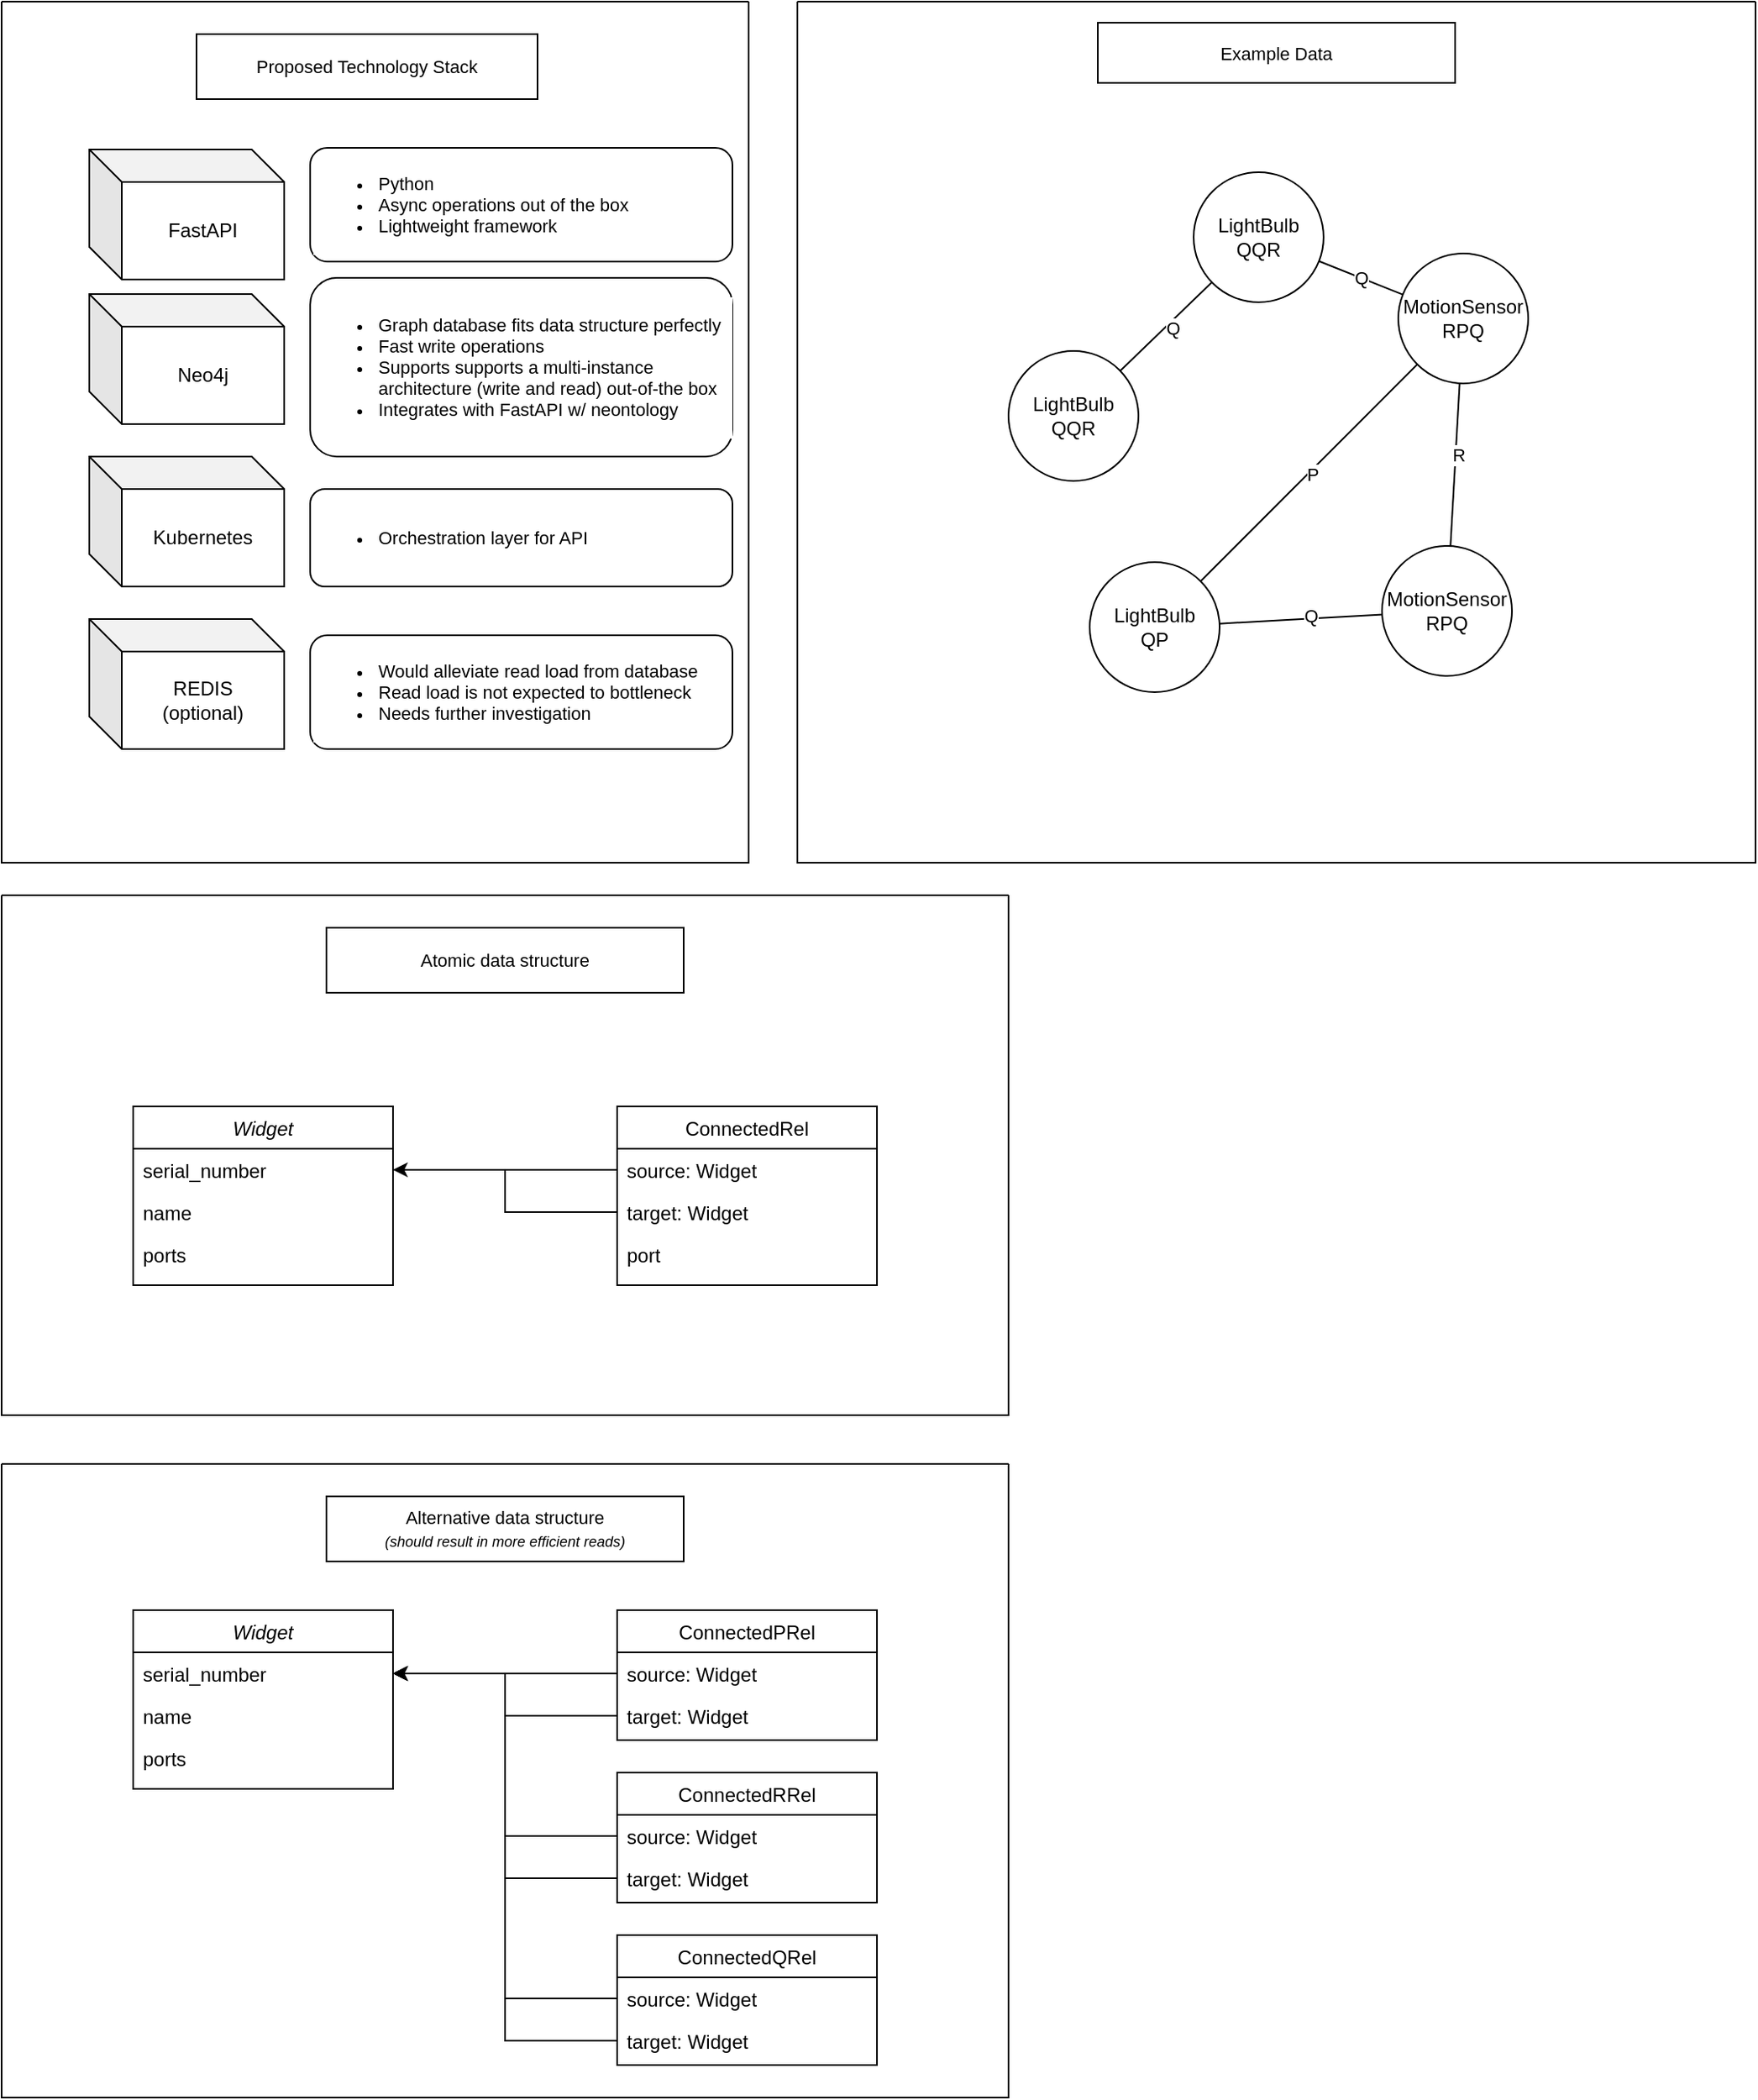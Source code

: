 <mxfile version="24.8.0">
  <diagram id="C5RBs43oDa-KdzZeNtuy" name="Page-1">
    <mxGraphModel dx="2074" dy="2281" grid="1" gridSize="10" guides="1" tooltips="1" connect="1" arrows="1" fold="1" page="1" pageScale="1" pageWidth="827" pageHeight="1169" math="0" shadow="0">
      <root>
        <mxCell id="WIyWlLk6GJQsqaUBKTNV-0" />
        <mxCell id="WIyWlLk6GJQsqaUBKTNV-1" parent="WIyWlLk6GJQsqaUBKTNV-0" />
        <mxCell id="JiiohZhis1WU2P5ns0Ii-33" value="" style="swimlane;startSize=0;fontFamily=Helvetica;fontSize=11;fontColor=default;labelBackgroundColor=default;" parent="WIyWlLk6GJQsqaUBKTNV-1" vertex="1">
          <mxGeometry x="840" y="-450" width="590" height="530" as="geometry" />
        </mxCell>
        <mxCell id="JiiohZhis1WU2P5ns0Ii-34" value="Example Data" style="rounded=0;whiteSpace=wrap;html=1;fontFamily=Helvetica;fontSize=11;fontColor=default;labelBackgroundColor=default;" parent="JiiohZhis1WU2P5ns0Ii-33" vertex="1">
          <mxGeometry x="185" y="13" width="220" height="37" as="geometry" />
        </mxCell>
        <mxCell id="JiiohZhis1WU2P5ns0Ii-35" value="" style="group" parent="JiiohZhis1WU2P5ns0Ii-33" connectable="0" vertex="1">
          <mxGeometry x="130" y="105" width="320" height="320" as="geometry" />
        </mxCell>
        <mxCell id="JiiohZhis1WU2P5ns0Ii-17" style="edgeStyle=none;shape=connector;curved=0;rounded=0;orthogonalLoop=1;jettySize=auto;html=1;strokeColor=default;align=center;verticalAlign=middle;fontFamily=Helvetica;fontSize=11;fontColor=default;labelBackgroundColor=default;endArrow=none;endFill=0;" parent="JiiohZhis1WU2P5ns0Ii-35" source="JiiohZhis1WU2P5ns0Ii-8" target="JiiohZhis1WU2P5ns0Ii-11" edge="1">
          <mxGeometry relative="1" as="geometry" />
        </mxCell>
        <mxCell id="JiiohZhis1WU2P5ns0Ii-18" value="Q" style="edgeLabel;html=1;align=center;verticalAlign=middle;resizable=0;points=[];fontFamily=Helvetica;fontSize=11;fontColor=default;labelBackgroundColor=default;" parent="JiiohZhis1WU2P5ns0Ii-17" connectable="0" vertex="1">
          <mxGeometry x="-0.068" y="3" relative="1" as="geometry">
            <mxPoint as="offset" />
          </mxGeometry>
        </mxCell>
        <mxCell id="JiiohZhis1WU2P5ns0Ii-8" value="LightBulb&lt;br&gt;QQR" style="ellipse;whiteSpace=wrap;html=1;aspect=fixed;" parent="JiiohZhis1WU2P5ns0Ii-35" vertex="1">
          <mxGeometry x="114" width="80" height="80" as="geometry" />
        </mxCell>
        <mxCell id="JiiohZhis1WU2P5ns0Ii-13" style="rounded=0;orthogonalLoop=1;jettySize=auto;html=1;strokeColor=default;curved=0;endArrow=none;endFill=0;" parent="JiiohZhis1WU2P5ns0Ii-35" source="JiiohZhis1WU2P5ns0Ii-9" target="JiiohZhis1WU2P5ns0Ii-8" edge="1">
          <mxGeometry relative="1" as="geometry" />
        </mxCell>
        <mxCell id="JiiohZhis1WU2P5ns0Ii-28" value="Q" style="edgeLabel;html=1;align=center;verticalAlign=middle;resizable=0;points=[];fontFamily=Helvetica;fontSize=11;fontColor=default;labelBackgroundColor=default;" parent="JiiohZhis1WU2P5ns0Ii-13" connectable="0" vertex="1">
          <mxGeometry x="0.02" relative="1" as="geometry">
            <mxPoint as="offset" />
          </mxGeometry>
        </mxCell>
        <mxCell id="JiiohZhis1WU2P5ns0Ii-24" style="edgeStyle=none;shape=connector;curved=0;rounded=0;orthogonalLoop=1;jettySize=auto;html=1;strokeColor=default;align=center;verticalAlign=middle;fontFamily=Helvetica;fontSize=11;fontColor=default;labelBackgroundColor=default;endArrow=none;endFill=0;" parent="JiiohZhis1WU2P5ns0Ii-35" source="JiiohZhis1WU2P5ns0Ii-9" target="JiiohZhis1WU2P5ns0Ii-12" edge="1">
          <mxGeometry relative="1" as="geometry" />
        </mxCell>
        <mxCell id="JiiohZhis1WU2P5ns0Ii-27" value="P" style="edgeLabel;html=1;align=center;verticalAlign=middle;resizable=0;points=[];fontFamily=Helvetica;fontSize=11;fontColor=default;labelBackgroundColor=default;" parent="JiiohZhis1WU2P5ns0Ii-24" connectable="0" vertex="1">
          <mxGeometry x="-0.009" y="2" relative="1" as="geometry">
            <mxPoint as="offset" />
          </mxGeometry>
        </mxCell>
        <mxCell id="JiiohZhis1WU2P5ns0Ii-9" value="MotionSensor&lt;br&gt;RPQ" style="ellipse;whiteSpace=wrap;html=1;aspect=fixed;" parent="JiiohZhis1WU2P5ns0Ii-35" vertex="1">
          <mxGeometry x="240" y="50" width="80" height="80" as="geometry" />
        </mxCell>
        <mxCell id="JiiohZhis1WU2P5ns0Ii-20" style="edgeStyle=none;shape=connector;curved=0;rounded=0;orthogonalLoop=1;jettySize=auto;html=1;strokeColor=default;align=center;verticalAlign=middle;fontFamily=Helvetica;fontSize=11;fontColor=default;labelBackgroundColor=default;endArrow=none;endFill=0;" parent="JiiohZhis1WU2P5ns0Ii-35" source="JiiohZhis1WU2P5ns0Ii-10" target="JiiohZhis1WU2P5ns0Ii-9" edge="1">
          <mxGeometry relative="1" as="geometry" />
        </mxCell>
        <mxCell id="JiiohZhis1WU2P5ns0Ii-29" value="R" style="edgeLabel;html=1;align=center;verticalAlign=middle;resizable=0;points=[];fontFamily=Helvetica;fontSize=11;fontColor=default;labelBackgroundColor=default;" parent="JiiohZhis1WU2P5ns0Ii-20" connectable="0" vertex="1">
          <mxGeometry x="0.115" y="-1" relative="1" as="geometry">
            <mxPoint as="offset" />
          </mxGeometry>
        </mxCell>
        <mxCell id="JiiohZhis1WU2P5ns0Ii-10" value="MotionSensor&lt;br&gt;RPQ" style="ellipse;whiteSpace=wrap;html=1;aspect=fixed;" parent="JiiohZhis1WU2P5ns0Ii-35" vertex="1">
          <mxGeometry x="230" y="230" width="80" height="80" as="geometry" />
        </mxCell>
        <mxCell id="JiiohZhis1WU2P5ns0Ii-11" value="LightBulb&lt;br&gt;QQR" style="ellipse;whiteSpace=wrap;html=1;aspect=fixed;" parent="JiiohZhis1WU2P5ns0Ii-35" vertex="1">
          <mxGeometry y="110" width="80" height="80" as="geometry" />
        </mxCell>
        <mxCell id="JiiohZhis1WU2P5ns0Ii-22" style="edgeStyle=none;shape=connector;curved=0;rounded=0;orthogonalLoop=1;jettySize=auto;html=1;strokeColor=default;align=center;verticalAlign=middle;fontFamily=Helvetica;fontSize=11;fontColor=default;labelBackgroundColor=default;endArrow=none;endFill=0;" parent="JiiohZhis1WU2P5ns0Ii-35" source="JiiohZhis1WU2P5ns0Ii-12" target="JiiohZhis1WU2P5ns0Ii-10" edge="1">
          <mxGeometry relative="1" as="geometry" />
        </mxCell>
        <mxCell id="JiiohZhis1WU2P5ns0Ii-30" value="Q" style="edgeLabel;html=1;align=center;verticalAlign=middle;resizable=0;points=[];fontFamily=Helvetica;fontSize=11;fontColor=default;labelBackgroundColor=default;" parent="JiiohZhis1WU2P5ns0Ii-22" connectable="0" vertex="1">
          <mxGeometry x="0.116" y="2" relative="1" as="geometry">
            <mxPoint as="offset" />
          </mxGeometry>
        </mxCell>
        <mxCell id="JiiohZhis1WU2P5ns0Ii-12" value="LightBulb&lt;br&gt;QP" style="ellipse;whiteSpace=wrap;html=1;aspect=fixed;" parent="JiiohZhis1WU2P5ns0Ii-35" vertex="1">
          <mxGeometry x="50" y="240" width="80" height="80" as="geometry" />
        </mxCell>
        <mxCell id="JiiohZhis1WU2P5ns0Ii-36" value="" style="swimlane;startSize=0;fontFamily=Helvetica;fontSize=11;fontColor=default;labelBackgroundColor=default;" parent="WIyWlLk6GJQsqaUBKTNV-1" vertex="1">
          <mxGeometry x="350" y="100" width="620" height="320" as="geometry" />
        </mxCell>
        <mxCell id="JiiohZhis1WU2P5ns0Ii-37" value="Atomic data structure" style="whiteSpace=wrap;html=1;fontFamily=Helvetica;fontSize=11;fontColor=default;labelBackgroundColor=default;" parent="JiiohZhis1WU2P5ns0Ii-36" vertex="1">
          <mxGeometry x="200" y="20" width="220" height="40" as="geometry" />
        </mxCell>
        <mxCell id="zkfFHV4jXpPFQw0GAbJ--0" value="Widget" style="swimlane;fontStyle=2;align=center;verticalAlign=top;childLayout=stackLayout;horizontal=1;startSize=26;horizontalStack=0;resizeParent=1;resizeLast=0;collapsible=1;marginBottom=0;rounded=0;shadow=0;strokeWidth=1;swimlaneLine=1;" parent="JiiohZhis1WU2P5ns0Ii-36" vertex="1">
          <mxGeometry x="81" y="130" width="160" height="110" as="geometry">
            <mxRectangle x="230" y="140" width="160" height="26" as="alternateBounds" />
          </mxGeometry>
        </mxCell>
        <mxCell id="zkfFHV4jXpPFQw0GAbJ--1" value="serial_number" style="text;align=left;verticalAlign=top;spacingLeft=4;spacingRight=4;overflow=hidden;rotatable=0;points=[[0,0.5],[1,0.5]];portConstraint=eastwest;" parent="zkfFHV4jXpPFQw0GAbJ--0" vertex="1">
          <mxGeometry y="26" width="160" height="26" as="geometry" />
        </mxCell>
        <mxCell id="zkfFHV4jXpPFQw0GAbJ--2" value="name" style="text;align=left;verticalAlign=top;spacingLeft=4;spacingRight=4;overflow=hidden;rotatable=0;points=[[0,0.5],[1,0.5]];portConstraint=eastwest;rounded=0;shadow=0;html=0;" parent="zkfFHV4jXpPFQw0GAbJ--0" vertex="1">
          <mxGeometry y="52" width="160" height="26" as="geometry" />
        </mxCell>
        <mxCell id="zkfFHV4jXpPFQw0GAbJ--3" value="ports" style="text;align=left;verticalAlign=top;spacingLeft=4;spacingRight=4;overflow=hidden;rotatable=0;points=[[0,0.5],[1,0.5]];portConstraint=eastwest;rounded=0;shadow=0;html=0;" parent="zkfFHV4jXpPFQw0GAbJ--0" vertex="1">
          <mxGeometry y="78" width="160" height="26" as="geometry" />
        </mxCell>
        <mxCell id="zkfFHV4jXpPFQw0GAbJ--17" value="ConnectedRel" style="swimlane;fontStyle=0;align=center;verticalAlign=top;childLayout=stackLayout;horizontal=1;startSize=26;horizontalStack=0;resizeParent=1;resizeLast=0;collapsible=1;marginBottom=0;rounded=0;shadow=0;strokeWidth=1;" parent="JiiohZhis1WU2P5ns0Ii-36" vertex="1">
          <mxGeometry x="379" y="130" width="160" height="110" as="geometry">
            <mxRectangle x="550" y="140" width="160" height="26" as="alternateBounds" />
          </mxGeometry>
        </mxCell>
        <mxCell id="zkfFHV4jXpPFQw0GAbJ--18" value="source: Widget" style="text;align=left;verticalAlign=top;spacingLeft=4;spacingRight=4;overflow=hidden;rotatable=0;points=[[0,0.5],[1,0.5]];portConstraint=eastwest;" parent="zkfFHV4jXpPFQw0GAbJ--17" vertex="1">
          <mxGeometry y="26" width="160" height="26" as="geometry" />
        </mxCell>
        <mxCell id="zkfFHV4jXpPFQw0GAbJ--19" value="target: Widget" style="text;align=left;verticalAlign=top;spacingLeft=4;spacingRight=4;overflow=hidden;rotatable=0;points=[[0,0.5],[1,0.5]];portConstraint=eastwest;rounded=0;shadow=0;html=0;" parent="zkfFHV4jXpPFQw0GAbJ--17" vertex="1">
          <mxGeometry y="52" width="160" height="26" as="geometry" />
        </mxCell>
        <mxCell id="zkfFHV4jXpPFQw0GAbJ--20" value="port" style="text;align=left;verticalAlign=top;spacingLeft=4;spacingRight=4;overflow=hidden;rotatable=0;points=[[0,0.5],[1,0.5]];portConstraint=eastwest;rounded=0;shadow=0;html=0;" parent="zkfFHV4jXpPFQw0GAbJ--17" vertex="1">
          <mxGeometry y="78" width="160" height="26" as="geometry" />
        </mxCell>
        <mxCell id="JiiohZhis1WU2P5ns0Ii-6" style="edgeStyle=orthogonalEdgeStyle;rounded=0;orthogonalLoop=1;jettySize=auto;html=1;endArrow=classic;endFill=1;" parent="JiiohZhis1WU2P5ns0Ii-36" source="zkfFHV4jXpPFQw0GAbJ--19" target="zkfFHV4jXpPFQw0GAbJ--1" edge="1">
          <mxGeometry relative="1" as="geometry" />
        </mxCell>
        <mxCell id="JiiohZhis1WU2P5ns0Ii-7" style="edgeStyle=orthogonalEdgeStyle;rounded=0;orthogonalLoop=1;jettySize=auto;html=1;endArrow=none;endFill=0;" parent="JiiohZhis1WU2P5ns0Ii-36" source="zkfFHV4jXpPFQw0GAbJ--18" target="zkfFHV4jXpPFQw0GAbJ--1" edge="1">
          <mxGeometry relative="1" as="geometry" />
        </mxCell>
        <mxCell id="JiiohZhis1WU2P5ns0Ii-39" value="" style="swimlane;startSize=0;fontFamily=Helvetica;fontSize=11;fontColor=default;labelBackgroundColor=default;" parent="WIyWlLk6GJQsqaUBKTNV-1" vertex="1">
          <mxGeometry x="350" y="-450" width="460" height="530" as="geometry" />
        </mxCell>
        <mxCell id="JiiohZhis1WU2P5ns0Ii-41" value="Proposed Technology Stack" style="whiteSpace=wrap;html=1;fontFamily=Helvetica;fontSize=11;fontColor=default;labelBackgroundColor=default;" parent="JiiohZhis1WU2P5ns0Ii-39" vertex="1">
          <mxGeometry x="120" y="20" width="210" height="40" as="geometry" />
        </mxCell>
        <mxCell id="ubHX5w59SkmE_GFkseER-0" value="Kubernetes" style="shape=cube;whiteSpace=wrap;html=1;boundedLbl=1;backgroundOutline=1;darkOpacity=0.05;darkOpacity2=0.1;" parent="JiiohZhis1WU2P5ns0Ii-39" vertex="1">
          <mxGeometry x="54" y="280" width="120" height="80" as="geometry" />
        </mxCell>
        <mxCell id="ubHX5w59SkmE_GFkseER-2" value="REDIS&lt;br&gt;(optional)" style="shape=cube;whiteSpace=wrap;html=1;boundedLbl=1;backgroundOutline=1;darkOpacity=0.05;darkOpacity2=0.1;" parent="JiiohZhis1WU2P5ns0Ii-39" vertex="1">
          <mxGeometry x="54" y="380" width="120" height="80" as="geometry" />
        </mxCell>
        <mxCell id="ubHX5w59SkmE_GFkseER-3" value="Neo4j" style="shape=cube;whiteSpace=wrap;html=1;boundedLbl=1;backgroundOutline=1;darkOpacity=0.05;darkOpacity2=0.1;" parent="JiiohZhis1WU2P5ns0Ii-39" vertex="1">
          <mxGeometry x="54" y="180" width="120" height="80" as="geometry" />
        </mxCell>
        <mxCell id="ubHX5w59SkmE_GFkseER-4" value="FastAPI" style="shape=cube;whiteSpace=wrap;html=1;boundedLbl=1;backgroundOutline=1;darkOpacity=0.05;darkOpacity2=0.1;" parent="JiiohZhis1WU2P5ns0Ii-39" vertex="1">
          <mxGeometry x="54" y="91" width="120" height="80" as="geometry" />
        </mxCell>
        <mxCell id="JiiohZhis1WU2P5ns0Ii-50" value="&lt;ul&gt;&lt;li&gt;Python&lt;/li&gt;&lt;li&gt;Async operations out of the box&lt;/li&gt;&lt;li&gt;Lightweight framework&lt;/li&gt;&lt;/ul&gt;" style="rounded=1;whiteSpace=wrap;html=1;fontFamily=Helvetica;fontSize=11;fontColor=default;labelBackgroundColor=default;align=left;" parent="JiiohZhis1WU2P5ns0Ii-39" vertex="1">
          <mxGeometry x="190" y="90" width="260" height="70" as="geometry" />
        </mxCell>
        <mxCell id="JiiohZhis1WU2P5ns0Ii-51" value="&lt;ul&gt;&lt;li&gt;Graph database fits data structure perfectly&lt;/li&gt;&lt;li&gt;Fast write operations&lt;/li&gt;&lt;li&gt;Supports&amp;nbsp;supports a multi-instance architecture (write and read) out-of-the box&lt;/li&gt;&lt;li&gt;Integrates with FastAPI w/&amp;nbsp;neontology&lt;/li&gt;&lt;/ul&gt;" style="rounded=1;whiteSpace=wrap;html=1;fontFamily=Helvetica;fontSize=11;fontColor=default;labelBackgroundColor=default;align=left;" parent="JiiohZhis1WU2P5ns0Ii-39" vertex="1">
          <mxGeometry x="190" y="170" width="260" height="110" as="geometry" />
        </mxCell>
        <mxCell id="JiiohZhis1WU2P5ns0Ii-55" value="&lt;ul&gt;&lt;li&gt;Would alleviate read load from database&lt;/li&gt;&lt;li&gt;Read load is not expected to bottleneck&lt;/li&gt;&lt;li&gt;Needs further investigation&lt;/li&gt;&lt;/ul&gt;" style="rounded=1;whiteSpace=wrap;html=1;fontFamily=Helvetica;fontSize=11;fontColor=default;labelBackgroundColor=default;align=left;" parent="JiiohZhis1WU2P5ns0Ii-39" vertex="1">
          <mxGeometry x="190" y="390" width="260" height="70" as="geometry" />
        </mxCell>
        <mxCell id="JiiohZhis1WU2P5ns0Ii-57" value="&lt;ul&gt;&lt;li&gt;Orchestration layer for API&lt;/li&gt;&lt;/ul&gt;" style="rounded=1;whiteSpace=wrap;html=1;fontFamily=Helvetica;fontSize=11;fontColor=default;labelBackgroundColor=default;align=left;" parent="JiiohZhis1WU2P5ns0Ii-39" vertex="1">
          <mxGeometry x="190" y="300" width="260" height="60" as="geometry" />
        </mxCell>
        <mxCell id="JiiohZhis1WU2P5ns0Ii-58" value="" style="swimlane;startSize=0;fontFamily=Helvetica;fontSize=11;fontColor=default;labelBackgroundColor=default;" parent="WIyWlLk6GJQsqaUBKTNV-1" vertex="1">
          <mxGeometry x="350" y="450" width="620" height="390" as="geometry" />
        </mxCell>
        <mxCell id="JiiohZhis1WU2P5ns0Ii-59" value="Alternative data structure&lt;div&gt;&lt;i&gt;&lt;font style=&quot;font-size: 9px;&quot;&gt;(should result in more efficient reads)&lt;/font&gt;&lt;/i&gt;&lt;/div&gt;" style="whiteSpace=wrap;html=1;fontFamily=Helvetica;fontSize=11;fontColor=default;labelBackgroundColor=default;" parent="JiiohZhis1WU2P5ns0Ii-58" vertex="1">
          <mxGeometry x="200" y="20" width="220" height="40" as="geometry" />
        </mxCell>
        <mxCell id="JiiohZhis1WU2P5ns0Ii-61" value="Widget" style="swimlane;fontStyle=2;align=center;verticalAlign=top;childLayout=stackLayout;horizontal=1;startSize=26;horizontalStack=0;resizeParent=1;resizeLast=0;collapsible=1;marginBottom=0;rounded=0;shadow=0;strokeWidth=1;swimlaneLine=1;" parent="JiiohZhis1WU2P5ns0Ii-58" vertex="1">
          <mxGeometry x="81" y="90" width="160" height="110" as="geometry">
            <mxRectangle x="230" y="140" width="160" height="26" as="alternateBounds" />
          </mxGeometry>
        </mxCell>
        <mxCell id="JiiohZhis1WU2P5ns0Ii-62" value="serial_number" style="text;align=left;verticalAlign=top;spacingLeft=4;spacingRight=4;overflow=hidden;rotatable=0;points=[[0,0.5],[1,0.5]];portConstraint=eastwest;" parent="JiiohZhis1WU2P5ns0Ii-61" vertex="1">
          <mxGeometry y="26" width="160" height="26" as="geometry" />
        </mxCell>
        <mxCell id="JiiohZhis1WU2P5ns0Ii-63" value="name" style="text;align=left;verticalAlign=top;spacingLeft=4;spacingRight=4;overflow=hidden;rotatable=0;points=[[0,0.5],[1,0.5]];portConstraint=eastwest;rounded=0;shadow=0;html=0;" parent="JiiohZhis1WU2P5ns0Ii-61" vertex="1">
          <mxGeometry y="52" width="160" height="26" as="geometry" />
        </mxCell>
        <mxCell id="JiiohZhis1WU2P5ns0Ii-64" value="ports" style="text;align=left;verticalAlign=top;spacingLeft=4;spacingRight=4;overflow=hidden;rotatable=0;points=[[0,0.5],[1,0.5]];portConstraint=eastwest;rounded=0;shadow=0;html=0;" parent="JiiohZhis1WU2P5ns0Ii-61" vertex="1">
          <mxGeometry y="78" width="160" height="26" as="geometry" />
        </mxCell>
        <mxCell id="JiiohZhis1WU2P5ns0Ii-65" value="ConnectedPRel" style="swimlane;fontStyle=0;align=center;verticalAlign=top;childLayout=stackLayout;horizontal=1;startSize=26;horizontalStack=0;resizeParent=1;resizeLast=0;collapsible=1;marginBottom=0;rounded=0;shadow=0;strokeWidth=1;" parent="JiiohZhis1WU2P5ns0Ii-58" vertex="1">
          <mxGeometry x="379" y="90" width="160" height="80" as="geometry">
            <mxRectangle x="550" y="140" width="160" height="26" as="alternateBounds" />
          </mxGeometry>
        </mxCell>
        <mxCell id="JiiohZhis1WU2P5ns0Ii-66" value="source: Widget" style="text;align=left;verticalAlign=top;spacingLeft=4;spacingRight=4;overflow=hidden;rotatable=0;points=[[0,0.5],[1,0.5]];portConstraint=eastwest;" parent="JiiohZhis1WU2P5ns0Ii-65" vertex="1">
          <mxGeometry y="26" width="160" height="26" as="geometry" />
        </mxCell>
        <mxCell id="JiiohZhis1WU2P5ns0Ii-67" value="target: Widget" style="text;align=left;verticalAlign=top;spacingLeft=4;spacingRight=4;overflow=hidden;rotatable=0;points=[[0,0.5],[1,0.5]];portConstraint=eastwest;rounded=0;shadow=0;html=0;" parent="JiiohZhis1WU2P5ns0Ii-65" vertex="1">
          <mxGeometry y="52" width="160" height="26" as="geometry" />
        </mxCell>
        <mxCell id="JiiohZhis1WU2P5ns0Ii-69" style="edgeStyle=orthogonalEdgeStyle;rounded=0;orthogonalLoop=1;jettySize=auto;html=1;endArrow=classic;endFill=1;" parent="JiiohZhis1WU2P5ns0Ii-58" source="JiiohZhis1WU2P5ns0Ii-67" target="JiiohZhis1WU2P5ns0Ii-62" edge="1">
          <mxGeometry relative="1" as="geometry" />
        </mxCell>
        <mxCell id="JiiohZhis1WU2P5ns0Ii-70" style="edgeStyle=orthogonalEdgeStyle;rounded=0;orthogonalLoop=1;jettySize=auto;html=1;endArrow=none;endFill=0;" parent="JiiohZhis1WU2P5ns0Ii-58" source="JiiohZhis1WU2P5ns0Ii-66" target="JiiohZhis1WU2P5ns0Ii-62" edge="1">
          <mxGeometry relative="1" as="geometry" />
        </mxCell>
        <mxCell id="JiiohZhis1WU2P5ns0Ii-82" value="ConnectedRRel" style="swimlane;fontStyle=0;align=center;verticalAlign=top;childLayout=stackLayout;horizontal=1;startSize=26;horizontalStack=0;resizeParent=1;resizeLast=0;collapsible=1;marginBottom=0;rounded=0;shadow=0;strokeWidth=1;" parent="JiiohZhis1WU2P5ns0Ii-58" vertex="1">
          <mxGeometry x="379" y="190" width="160" height="80" as="geometry">
            <mxRectangle x="550" y="140" width="160" height="26" as="alternateBounds" />
          </mxGeometry>
        </mxCell>
        <mxCell id="JiiohZhis1WU2P5ns0Ii-83" value="source: Widget" style="text;align=left;verticalAlign=top;spacingLeft=4;spacingRight=4;overflow=hidden;rotatable=0;points=[[0,0.5],[1,0.5]];portConstraint=eastwest;" parent="JiiohZhis1WU2P5ns0Ii-82" vertex="1">
          <mxGeometry y="26" width="160" height="26" as="geometry" />
        </mxCell>
        <mxCell id="JiiohZhis1WU2P5ns0Ii-84" value="target: Widget" style="text;align=left;verticalAlign=top;spacingLeft=4;spacingRight=4;overflow=hidden;rotatable=0;points=[[0,0.5],[1,0.5]];portConstraint=eastwest;rounded=0;shadow=0;html=0;" parent="JiiohZhis1WU2P5ns0Ii-82" vertex="1">
          <mxGeometry y="52" width="160" height="26" as="geometry" />
        </mxCell>
        <mxCell id="JiiohZhis1WU2P5ns0Ii-86" value="ConnectedQRel" style="swimlane;fontStyle=0;align=center;verticalAlign=top;childLayout=stackLayout;horizontal=1;startSize=26;horizontalStack=0;resizeParent=1;resizeLast=0;collapsible=1;marginBottom=0;rounded=0;shadow=0;strokeWidth=1;" parent="JiiohZhis1WU2P5ns0Ii-58" vertex="1">
          <mxGeometry x="379" y="290" width="160" height="80" as="geometry">
            <mxRectangle x="550" y="140" width="160" height="26" as="alternateBounds" />
          </mxGeometry>
        </mxCell>
        <mxCell id="JiiohZhis1WU2P5ns0Ii-87" value="source: Widget" style="text;align=left;verticalAlign=top;spacingLeft=4;spacingRight=4;overflow=hidden;rotatable=0;points=[[0,0.5],[1,0.5]];portConstraint=eastwest;" parent="JiiohZhis1WU2P5ns0Ii-86" vertex="1">
          <mxGeometry y="26" width="160" height="26" as="geometry" />
        </mxCell>
        <mxCell id="JiiohZhis1WU2P5ns0Ii-88" value="target: Widget" style="text;align=left;verticalAlign=top;spacingLeft=4;spacingRight=4;overflow=hidden;rotatable=0;points=[[0,0.5],[1,0.5]];portConstraint=eastwest;rounded=0;shadow=0;html=0;" parent="JiiohZhis1WU2P5ns0Ii-86" vertex="1">
          <mxGeometry y="52" width="160" height="26" as="geometry" />
        </mxCell>
        <mxCell id="JiiohZhis1WU2P5ns0Ii-91" style="edgeStyle=orthogonalEdgeStyle;shape=connector;rounded=0;orthogonalLoop=1;jettySize=auto;html=1;strokeColor=default;align=center;verticalAlign=middle;fontFamily=Helvetica;fontSize=11;fontColor=default;labelBackgroundColor=default;endArrow=classic;endFill=1;" parent="JiiohZhis1WU2P5ns0Ii-58" source="JiiohZhis1WU2P5ns0Ii-83" target="JiiohZhis1WU2P5ns0Ii-62" edge="1">
          <mxGeometry relative="1" as="geometry" />
        </mxCell>
        <mxCell id="JiiohZhis1WU2P5ns0Ii-92" style="edgeStyle=orthogonalEdgeStyle;shape=connector;rounded=0;orthogonalLoop=1;jettySize=auto;html=1;strokeColor=default;align=center;verticalAlign=middle;fontFamily=Helvetica;fontSize=11;fontColor=default;labelBackgroundColor=default;endArrow=classic;endFill=1;" parent="JiiohZhis1WU2P5ns0Ii-58" source="JiiohZhis1WU2P5ns0Ii-84" target="JiiohZhis1WU2P5ns0Ii-62" edge="1">
          <mxGeometry relative="1" as="geometry" />
        </mxCell>
        <mxCell id="JiiohZhis1WU2P5ns0Ii-93" style="edgeStyle=orthogonalEdgeStyle;shape=connector;rounded=0;orthogonalLoop=1;jettySize=auto;html=1;strokeColor=default;align=center;verticalAlign=middle;fontFamily=Helvetica;fontSize=11;fontColor=default;labelBackgroundColor=default;endArrow=classic;endFill=1;" parent="JiiohZhis1WU2P5ns0Ii-58" source="JiiohZhis1WU2P5ns0Ii-87" target="JiiohZhis1WU2P5ns0Ii-62" edge="1">
          <mxGeometry relative="1" as="geometry" />
        </mxCell>
        <mxCell id="JiiohZhis1WU2P5ns0Ii-94" style="edgeStyle=orthogonalEdgeStyle;shape=connector;rounded=0;orthogonalLoop=1;jettySize=auto;html=1;strokeColor=default;align=center;verticalAlign=middle;fontFamily=Helvetica;fontSize=11;fontColor=default;labelBackgroundColor=default;endArrow=classic;endFill=1;" parent="JiiohZhis1WU2P5ns0Ii-58" source="JiiohZhis1WU2P5ns0Ii-88" target="JiiohZhis1WU2P5ns0Ii-62" edge="1">
          <mxGeometry relative="1" as="geometry" />
        </mxCell>
      </root>
    </mxGraphModel>
  </diagram>
</mxfile>
